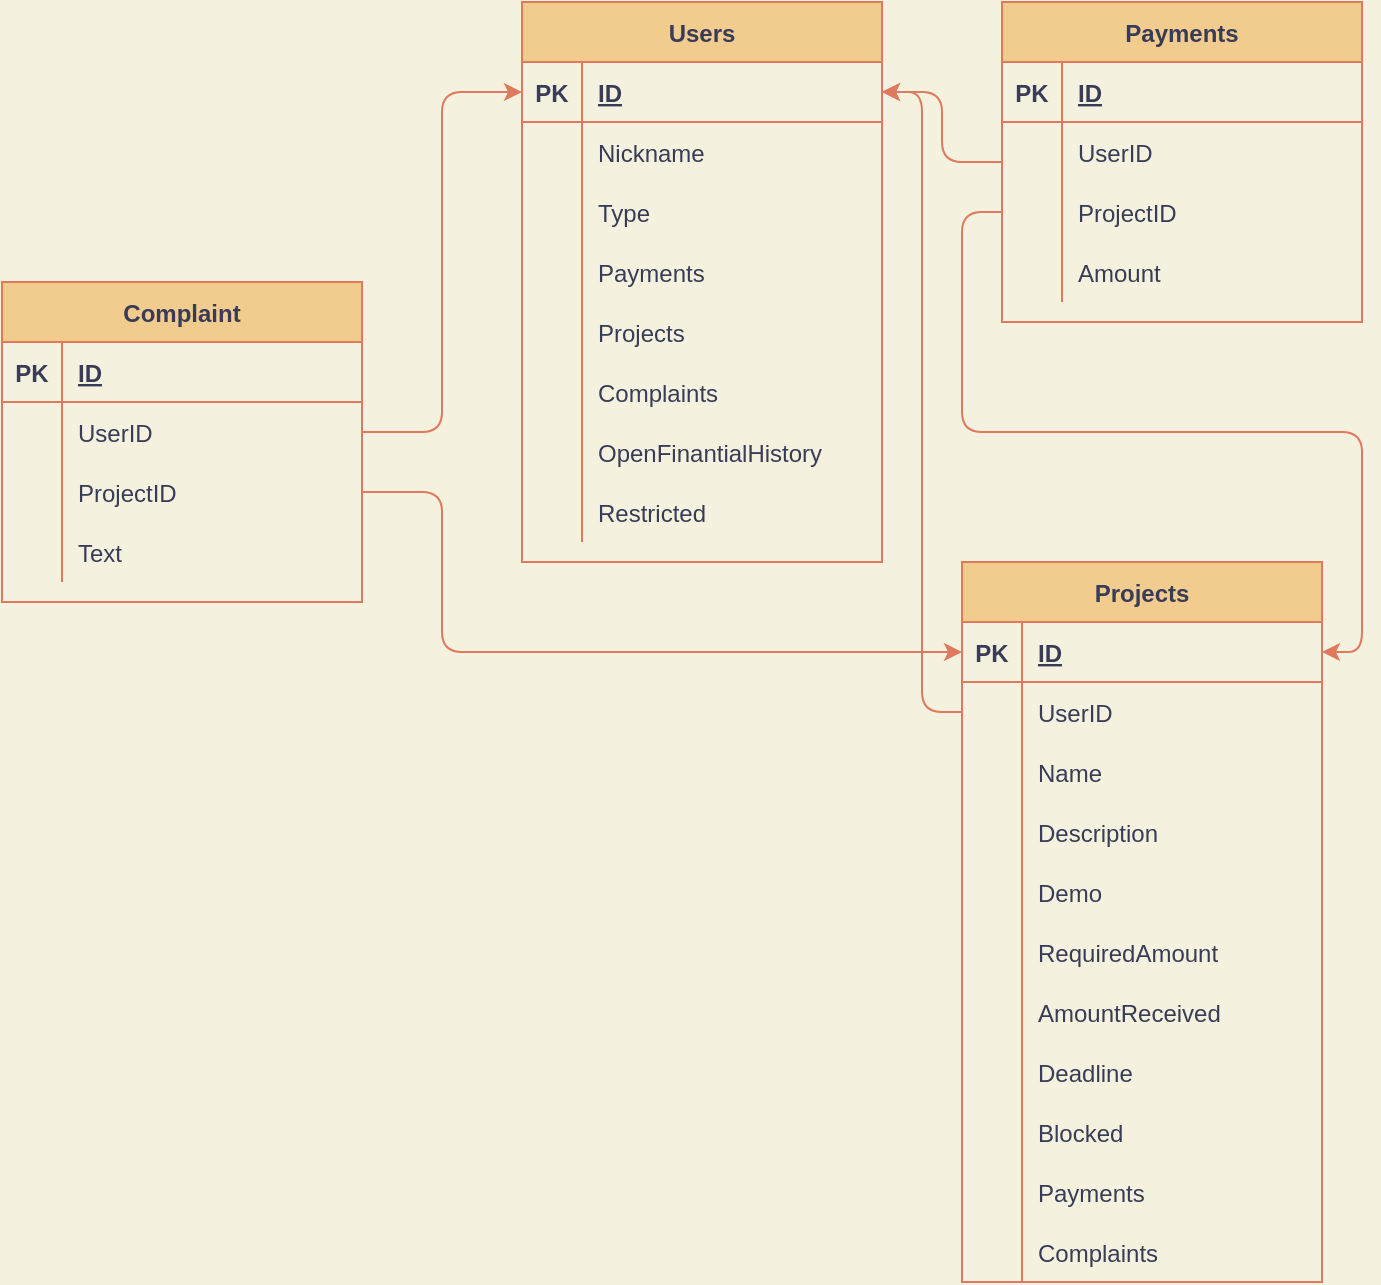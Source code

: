<mxfile version="15.4.0" type="device"><diagram id="lL2KecHEoqLXDaEP8oUl" name="Страница 1"><mxGraphModel dx="710" dy="412" grid="1" gridSize="10" guides="1" tooltips="1" connect="1" arrows="1" fold="1" page="1" pageScale="1" pageWidth="1000" pageHeight="800" background="#F4F1DE" math="0" shadow="0"><root><mxCell id="0"/><mxCell id="1" parent="0"/><mxCell id="gk1wdXyeC8ZPCCCsD1zB-1" value="Users" style="shape=table;startSize=30;container=1;collapsible=1;childLayout=tableLayout;fixedRows=1;rowLines=0;fontStyle=1;align=center;resizeLast=1;fillColor=#F2CC8F;strokeColor=#E07A5F;fontColor=#393C56;" parent="1" vertex="1"><mxGeometry x="290" y="10" width="180" height="280" as="geometry"/></mxCell><mxCell id="gk1wdXyeC8ZPCCCsD1zB-2" value="" style="shape=partialRectangle;collapsible=0;dropTarget=0;pointerEvents=0;fillColor=none;top=0;left=0;bottom=1;right=0;points=[[0,0.5],[1,0.5]];portConstraint=eastwest;strokeColor=#E07A5F;fontColor=#393C56;" parent="gk1wdXyeC8ZPCCCsD1zB-1" vertex="1"><mxGeometry y="30" width="180" height="30" as="geometry"/></mxCell><mxCell id="gk1wdXyeC8ZPCCCsD1zB-3" value="PK" style="shape=partialRectangle;connectable=0;fillColor=none;top=0;left=0;bottom=0;right=0;fontStyle=1;overflow=hidden;strokeColor=#E07A5F;fontColor=#393C56;" parent="gk1wdXyeC8ZPCCCsD1zB-2" vertex="1"><mxGeometry width="30" height="30" as="geometry"><mxRectangle width="30" height="30" as="alternateBounds"/></mxGeometry></mxCell><mxCell id="gk1wdXyeC8ZPCCCsD1zB-4" value="ID" style="shape=partialRectangle;connectable=0;fillColor=none;top=0;left=0;bottom=0;right=0;align=left;spacingLeft=6;fontStyle=5;overflow=hidden;strokeColor=#E07A5F;fontColor=#393C56;" parent="gk1wdXyeC8ZPCCCsD1zB-2" vertex="1"><mxGeometry x="30" width="150" height="30" as="geometry"><mxRectangle width="150" height="30" as="alternateBounds"/></mxGeometry></mxCell><mxCell id="gk1wdXyeC8ZPCCCsD1zB-5" value="" style="shape=partialRectangle;collapsible=0;dropTarget=0;pointerEvents=0;fillColor=none;top=0;left=0;bottom=0;right=0;points=[[0,0.5],[1,0.5]];portConstraint=eastwest;strokeColor=#E07A5F;fontColor=#393C56;" parent="gk1wdXyeC8ZPCCCsD1zB-1" vertex="1"><mxGeometry y="60" width="180" height="30" as="geometry"/></mxCell><mxCell id="gk1wdXyeC8ZPCCCsD1zB-6" value="" style="shape=partialRectangle;connectable=0;fillColor=none;top=0;left=0;bottom=0;right=0;editable=1;overflow=hidden;strokeColor=#E07A5F;fontColor=#393C56;" parent="gk1wdXyeC8ZPCCCsD1zB-5" vertex="1"><mxGeometry width="30" height="30" as="geometry"><mxRectangle width="30" height="30" as="alternateBounds"/></mxGeometry></mxCell><mxCell id="gk1wdXyeC8ZPCCCsD1zB-7" value="Nickname" style="shape=partialRectangle;connectable=0;fillColor=none;top=0;left=0;bottom=0;right=0;align=left;spacingLeft=6;overflow=hidden;strokeColor=#E07A5F;fontColor=#393C56;" parent="gk1wdXyeC8ZPCCCsD1zB-5" vertex="1"><mxGeometry x="30" width="150" height="30" as="geometry"><mxRectangle width="150" height="30" as="alternateBounds"/></mxGeometry></mxCell><mxCell id="gk1wdXyeC8ZPCCCsD1zB-17" value="" style="shape=partialRectangle;collapsible=0;dropTarget=0;pointerEvents=0;fillColor=none;top=0;left=0;bottom=0;right=0;points=[[0,0.5],[1,0.5]];portConstraint=eastwest;strokeColor=#E07A5F;fontColor=#393C56;" parent="gk1wdXyeC8ZPCCCsD1zB-1" vertex="1"><mxGeometry y="90" width="180" height="30" as="geometry"/></mxCell><mxCell id="gk1wdXyeC8ZPCCCsD1zB-18" value="" style="shape=partialRectangle;connectable=0;fillColor=none;top=0;left=0;bottom=0;right=0;editable=1;overflow=hidden;strokeColor=#E07A5F;fontColor=#393C56;" parent="gk1wdXyeC8ZPCCCsD1zB-17" vertex="1"><mxGeometry width="30" height="30" as="geometry"><mxRectangle width="30" height="30" as="alternateBounds"/></mxGeometry></mxCell><mxCell id="gk1wdXyeC8ZPCCCsD1zB-19" value="Type" style="shape=partialRectangle;connectable=0;fillColor=none;top=0;left=0;bottom=0;right=0;align=left;spacingLeft=6;overflow=hidden;strokeColor=#E07A5F;fontColor=#393C56;" parent="gk1wdXyeC8ZPCCCsD1zB-17" vertex="1"><mxGeometry x="30" width="150" height="30" as="geometry"><mxRectangle width="150" height="30" as="alternateBounds"/></mxGeometry></mxCell><mxCell id="gk1wdXyeC8ZPCCCsD1zB-20" value="" style="shape=partialRectangle;collapsible=0;dropTarget=0;pointerEvents=0;fillColor=none;top=0;left=0;bottom=0;right=0;points=[[0,0.5],[1,0.5]];portConstraint=eastwest;strokeColor=#E07A5F;fontColor=#393C56;" parent="gk1wdXyeC8ZPCCCsD1zB-1" vertex="1"><mxGeometry y="120" width="180" height="30" as="geometry"/></mxCell><mxCell id="gk1wdXyeC8ZPCCCsD1zB-21" value="" style="shape=partialRectangle;connectable=0;fillColor=none;top=0;left=0;bottom=0;right=0;editable=1;overflow=hidden;strokeColor=#E07A5F;fontColor=#393C56;" parent="gk1wdXyeC8ZPCCCsD1zB-20" vertex="1"><mxGeometry width="30" height="30" as="geometry"><mxRectangle width="30" height="30" as="alternateBounds"/></mxGeometry></mxCell><mxCell id="gk1wdXyeC8ZPCCCsD1zB-22" value="Payments" style="shape=partialRectangle;connectable=0;fillColor=none;top=0;left=0;bottom=0;right=0;align=left;spacingLeft=6;overflow=hidden;strokeColor=#E07A5F;fontColor=#393C56;" parent="gk1wdXyeC8ZPCCCsD1zB-20" vertex="1"><mxGeometry x="30" width="150" height="30" as="geometry"><mxRectangle width="150" height="30" as="alternateBounds"/></mxGeometry></mxCell><mxCell id="gk1wdXyeC8ZPCCCsD1zB-23" value="" style="shape=partialRectangle;collapsible=0;dropTarget=0;pointerEvents=0;fillColor=none;top=0;left=0;bottom=0;right=0;points=[[0,0.5],[1,0.5]];portConstraint=eastwest;strokeColor=#E07A5F;fontColor=#393C56;" parent="gk1wdXyeC8ZPCCCsD1zB-1" vertex="1"><mxGeometry y="150" width="180" height="30" as="geometry"/></mxCell><mxCell id="gk1wdXyeC8ZPCCCsD1zB-24" value="" style="shape=partialRectangle;connectable=0;fillColor=none;top=0;left=0;bottom=0;right=0;editable=1;overflow=hidden;strokeColor=#E07A5F;fontColor=#393C56;" parent="gk1wdXyeC8ZPCCCsD1zB-23" vertex="1"><mxGeometry width="30" height="30" as="geometry"><mxRectangle width="30" height="30" as="alternateBounds"/></mxGeometry></mxCell><mxCell id="gk1wdXyeC8ZPCCCsD1zB-25" value="Projects" style="shape=partialRectangle;connectable=0;fillColor=none;top=0;left=0;bottom=0;right=0;align=left;spacingLeft=6;overflow=hidden;strokeColor=#E07A5F;fontColor=#393C56;" parent="gk1wdXyeC8ZPCCCsD1zB-23" vertex="1"><mxGeometry x="30" width="150" height="30" as="geometry"><mxRectangle width="150" height="30" as="alternateBounds"/></mxGeometry></mxCell><mxCell id="OUejm_RmadkvLGZbNN4_-1" value="" style="shape=partialRectangle;collapsible=0;dropTarget=0;pointerEvents=0;fillColor=none;top=0;left=0;bottom=0;right=0;points=[[0,0.5],[1,0.5]];portConstraint=eastwest;strokeColor=#E07A5F;fontColor=#393C56;" parent="gk1wdXyeC8ZPCCCsD1zB-1" vertex="1"><mxGeometry y="180" width="180" height="30" as="geometry"/></mxCell><mxCell id="OUejm_RmadkvLGZbNN4_-2" value="" style="shape=partialRectangle;connectable=0;fillColor=none;top=0;left=0;bottom=0;right=0;editable=1;overflow=hidden;strokeColor=#E07A5F;fontColor=#393C56;" parent="OUejm_RmadkvLGZbNN4_-1" vertex="1"><mxGeometry width="30" height="30" as="geometry"><mxRectangle width="30" height="30" as="alternateBounds"/></mxGeometry></mxCell><mxCell id="OUejm_RmadkvLGZbNN4_-3" value="Complaints" style="shape=partialRectangle;connectable=0;fillColor=none;top=0;left=0;bottom=0;right=0;align=left;spacingLeft=6;overflow=hidden;strokeColor=#E07A5F;fontColor=#393C56;" parent="OUejm_RmadkvLGZbNN4_-1" vertex="1"><mxGeometry x="30" width="150" height="30" as="geometry"><mxRectangle width="150" height="30" as="alternateBounds"/></mxGeometry></mxCell><mxCell id="gk1wdXyeC8ZPCCCsD1zB-26" value="" style="shape=partialRectangle;collapsible=0;dropTarget=0;pointerEvents=0;fillColor=none;top=0;left=0;bottom=0;right=0;points=[[0,0.5],[1,0.5]];portConstraint=eastwest;strokeColor=#E07A5F;fontColor=#393C56;" parent="gk1wdXyeC8ZPCCCsD1zB-1" vertex="1"><mxGeometry y="210" width="180" height="30" as="geometry"/></mxCell><mxCell id="gk1wdXyeC8ZPCCCsD1zB-27" value="" style="shape=partialRectangle;connectable=0;fillColor=none;top=0;left=0;bottom=0;right=0;editable=1;overflow=hidden;strokeColor=#E07A5F;fontColor=#393C56;" parent="gk1wdXyeC8ZPCCCsD1zB-26" vertex="1"><mxGeometry width="30" height="30" as="geometry"><mxRectangle width="30" height="30" as="alternateBounds"/></mxGeometry></mxCell><mxCell id="gk1wdXyeC8ZPCCCsD1zB-28" value="OpenFinantialHistory" style="shape=partialRectangle;connectable=0;fillColor=none;top=0;left=0;bottom=0;right=0;align=left;spacingLeft=6;overflow=hidden;strokeColor=#E07A5F;fontColor=#393C56;" parent="gk1wdXyeC8ZPCCCsD1zB-26" vertex="1"><mxGeometry x="30" width="150" height="30" as="geometry"><mxRectangle width="150" height="30" as="alternateBounds"/></mxGeometry></mxCell><mxCell id="gk1wdXyeC8ZPCCCsD1zB-134" value="" style="shape=partialRectangle;collapsible=0;dropTarget=0;pointerEvents=0;fillColor=none;top=0;left=0;bottom=0;right=0;points=[[0,0.5],[1,0.5]];portConstraint=eastwest;strokeColor=#E07A5F;fontColor=#393C56;" parent="gk1wdXyeC8ZPCCCsD1zB-1" vertex="1"><mxGeometry y="240" width="180" height="30" as="geometry"/></mxCell><mxCell id="gk1wdXyeC8ZPCCCsD1zB-135" value="" style="shape=partialRectangle;connectable=0;fillColor=none;top=0;left=0;bottom=0;right=0;editable=1;overflow=hidden;strokeColor=#E07A5F;fontColor=#393C56;" parent="gk1wdXyeC8ZPCCCsD1zB-134" vertex="1"><mxGeometry width="30" height="30" as="geometry"><mxRectangle width="30" height="30" as="alternateBounds"/></mxGeometry></mxCell><mxCell id="gk1wdXyeC8ZPCCCsD1zB-136" value="Restricted" style="shape=partialRectangle;connectable=0;fillColor=none;top=0;left=0;bottom=0;right=0;align=left;spacingLeft=6;overflow=hidden;strokeColor=#E07A5F;fontColor=#393C56;" parent="gk1wdXyeC8ZPCCCsD1zB-134" vertex="1"><mxGeometry x="30" width="150" height="30" as="geometry"><mxRectangle width="150" height="30" as="alternateBounds"/></mxGeometry></mxCell><mxCell id="gk1wdXyeC8ZPCCCsD1zB-164" style="edgeStyle=orthogonalEdgeStyle;curved=0;rounded=1;sketch=0;orthogonalLoop=1;jettySize=auto;html=1;entryX=1;entryY=0.5;entryDx=0;entryDy=0;fontColor=#393C56;strokeColor=#E07A5F;labelBackgroundColor=#F4F1DE;" parent="1" source="gk1wdXyeC8ZPCCCsD1zB-29" target="gk1wdXyeC8ZPCCCsD1zB-2" edge="1"><mxGeometry relative="1" as="geometry"/></mxCell><mxCell id="gk1wdXyeC8ZPCCCsD1zB-29" value="Payments" style="shape=table;startSize=30;container=1;collapsible=1;childLayout=tableLayout;fixedRows=1;rowLines=0;fontStyle=1;align=center;resizeLast=1;fillColor=#F2CC8F;strokeColor=#E07A5F;fontColor=#393C56;" parent="1" vertex="1"><mxGeometry x="530" y="10" width="180" height="160" as="geometry"><mxRectangle x="530" y="10" width="90" height="30" as="alternateBounds"/></mxGeometry></mxCell><mxCell id="gk1wdXyeC8ZPCCCsD1zB-30" value="" style="shape=partialRectangle;collapsible=0;dropTarget=0;pointerEvents=0;fillColor=none;top=0;left=0;bottom=1;right=0;points=[[0,0.5],[1,0.5]];portConstraint=eastwest;strokeColor=#E07A5F;fontColor=#393C56;" parent="gk1wdXyeC8ZPCCCsD1zB-29" vertex="1"><mxGeometry y="30" width="180" height="30" as="geometry"/></mxCell><mxCell id="gk1wdXyeC8ZPCCCsD1zB-31" value="PK" style="shape=partialRectangle;connectable=0;fillColor=none;top=0;left=0;bottom=0;right=0;fontStyle=1;overflow=hidden;strokeColor=#E07A5F;fontColor=#393C56;" parent="gk1wdXyeC8ZPCCCsD1zB-30" vertex="1"><mxGeometry width="30" height="30" as="geometry"><mxRectangle width="30" height="30" as="alternateBounds"/></mxGeometry></mxCell><mxCell id="gk1wdXyeC8ZPCCCsD1zB-32" value="ID" style="shape=partialRectangle;connectable=0;fillColor=none;top=0;left=0;bottom=0;right=0;align=left;spacingLeft=6;fontStyle=5;overflow=hidden;strokeColor=#E07A5F;fontColor=#393C56;" parent="gk1wdXyeC8ZPCCCsD1zB-30" vertex="1"><mxGeometry x="30" width="150" height="30" as="geometry"><mxRectangle width="150" height="30" as="alternateBounds"/></mxGeometry></mxCell><mxCell id="gk1wdXyeC8ZPCCCsD1zB-33" value="" style="shape=partialRectangle;collapsible=0;dropTarget=0;pointerEvents=0;fillColor=none;top=0;left=0;bottom=0;right=0;points=[[0,0.5],[1,0.5]];portConstraint=eastwest;strokeColor=#E07A5F;fontColor=#393C56;" parent="gk1wdXyeC8ZPCCCsD1zB-29" vertex="1"><mxGeometry y="60" width="180" height="30" as="geometry"/></mxCell><mxCell id="gk1wdXyeC8ZPCCCsD1zB-34" value="" style="shape=partialRectangle;connectable=0;fillColor=none;top=0;left=0;bottom=0;right=0;editable=1;overflow=hidden;strokeColor=#E07A5F;fontColor=#393C56;" parent="gk1wdXyeC8ZPCCCsD1zB-33" vertex="1"><mxGeometry width="30" height="30" as="geometry"><mxRectangle width="30" height="30" as="alternateBounds"/></mxGeometry></mxCell><mxCell id="gk1wdXyeC8ZPCCCsD1zB-35" value="UserID" style="shape=partialRectangle;connectable=0;fillColor=none;top=0;left=0;bottom=0;right=0;align=left;spacingLeft=6;overflow=hidden;strokeColor=#E07A5F;fontColor=#393C56;" parent="gk1wdXyeC8ZPCCCsD1zB-33" vertex="1"><mxGeometry x="30" width="150" height="30" as="geometry"><mxRectangle width="150" height="30" as="alternateBounds"/></mxGeometry></mxCell><mxCell id="gk1wdXyeC8ZPCCCsD1zB-36" value="" style="shape=partialRectangle;collapsible=0;dropTarget=0;pointerEvents=0;fillColor=none;top=0;left=0;bottom=0;right=0;points=[[0,0.5],[1,0.5]];portConstraint=eastwest;strokeColor=#E07A5F;fontColor=#393C56;" parent="gk1wdXyeC8ZPCCCsD1zB-29" vertex="1"><mxGeometry y="90" width="180" height="30" as="geometry"/></mxCell><mxCell id="gk1wdXyeC8ZPCCCsD1zB-37" value="" style="shape=partialRectangle;connectable=0;fillColor=none;top=0;left=0;bottom=0;right=0;editable=1;overflow=hidden;strokeColor=#E07A5F;fontColor=#393C56;" parent="gk1wdXyeC8ZPCCCsD1zB-36" vertex="1"><mxGeometry width="30" height="30" as="geometry"><mxRectangle width="30" height="30" as="alternateBounds"/></mxGeometry></mxCell><mxCell id="gk1wdXyeC8ZPCCCsD1zB-38" value="ProjectID" style="shape=partialRectangle;connectable=0;fillColor=none;top=0;left=0;bottom=0;right=0;align=left;spacingLeft=6;overflow=hidden;strokeColor=#E07A5F;fontColor=#393C56;" parent="gk1wdXyeC8ZPCCCsD1zB-36" vertex="1"><mxGeometry x="30" width="150" height="30" as="geometry"><mxRectangle width="150" height="30" as="alternateBounds"/></mxGeometry></mxCell><mxCell id="gk1wdXyeC8ZPCCCsD1zB-39" value="" style="shape=partialRectangle;collapsible=0;dropTarget=0;pointerEvents=0;fillColor=none;top=0;left=0;bottom=0;right=0;points=[[0,0.5],[1,0.5]];portConstraint=eastwest;strokeColor=#E07A5F;fontColor=#393C56;" parent="gk1wdXyeC8ZPCCCsD1zB-29" vertex="1"><mxGeometry y="120" width="180" height="30" as="geometry"/></mxCell><mxCell id="gk1wdXyeC8ZPCCCsD1zB-40" value="" style="shape=partialRectangle;connectable=0;fillColor=none;top=0;left=0;bottom=0;right=0;editable=1;overflow=hidden;strokeColor=#E07A5F;fontColor=#393C56;" parent="gk1wdXyeC8ZPCCCsD1zB-39" vertex="1"><mxGeometry width="30" height="30" as="geometry"><mxRectangle width="30" height="30" as="alternateBounds"/></mxGeometry></mxCell><mxCell id="gk1wdXyeC8ZPCCCsD1zB-41" value="Amount" style="shape=partialRectangle;connectable=0;fillColor=none;top=0;left=0;bottom=0;right=0;align=left;spacingLeft=6;overflow=hidden;strokeColor=#E07A5F;fontColor=#393C56;" parent="gk1wdXyeC8ZPCCCsD1zB-39" vertex="1"><mxGeometry x="30" width="150" height="30" as="geometry"><mxRectangle width="150" height="30" as="alternateBounds"/></mxGeometry></mxCell><mxCell id="gk1wdXyeC8ZPCCCsD1zB-44" value="Projects" style="shape=table;startSize=30;container=1;collapsible=1;childLayout=tableLayout;fixedRows=1;rowLines=0;fontStyle=1;align=center;resizeLast=1;fillColor=#F2CC8F;strokeColor=#E07A5F;fontColor=#393C56;" parent="1" vertex="1"><mxGeometry x="510" y="290" width="180" height="360" as="geometry"/></mxCell><mxCell id="gk1wdXyeC8ZPCCCsD1zB-45" value="" style="shape=partialRectangle;collapsible=0;dropTarget=0;pointerEvents=0;fillColor=none;top=0;left=0;bottom=1;right=0;points=[[0,0.5],[1,0.5]];portConstraint=eastwest;strokeColor=#E07A5F;fontColor=#393C56;" parent="gk1wdXyeC8ZPCCCsD1zB-44" vertex="1"><mxGeometry y="30" width="180" height="30" as="geometry"/></mxCell><mxCell id="gk1wdXyeC8ZPCCCsD1zB-46" value="PK" style="shape=partialRectangle;connectable=0;fillColor=none;top=0;left=0;bottom=0;right=0;fontStyle=1;overflow=hidden;strokeColor=#E07A5F;fontColor=#393C56;" parent="gk1wdXyeC8ZPCCCsD1zB-45" vertex="1"><mxGeometry width="30" height="30" as="geometry"><mxRectangle width="30" height="30" as="alternateBounds"/></mxGeometry></mxCell><mxCell id="gk1wdXyeC8ZPCCCsD1zB-47" value="ID" style="shape=partialRectangle;connectable=0;fillColor=none;top=0;left=0;bottom=0;right=0;align=left;spacingLeft=6;fontStyle=5;overflow=hidden;strokeColor=#E07A5F;fontColor=#393C56;" parent="gk1wdXyeC8ZPCCCsD1zB-45" vertex="1"><mxGeometry x="30" width="150" height="30" as="geometry"><mxRectangle width="150" height="30" as="alternateBounds"/></mxGeometry></mxCell><mxCell id="gk1wdXyeC8ZPCCCsD1zB-105" value="" style="shape=partialRectangle;collapsible=0;dropTarget=0;pointerEvents=0;fillColor=none;top=0;left=0;bottom=0;right=0;points=[[0,0.5],[1,0.5]];portConstraint=eastwest;strokeColor=#E07A5F;fontColor=#393C56;" parent="gk1wdXyeC8ZPCCCsD1zB-44" vertex="1"><mxGeometry y="60" width="180" height="30" as="geometry"/></mxCell><mxCell id="gk1wdXyeC8ZPCCCsD1zB-106" value="" style="shape=partialRectangle;connectable=0;fillColor=none;top=0;left=0;bottom=0;right=0;editable=1;overflow=hidden;strokeColor=#E07A5F;fontColor=#393C56;" parent="gk1wdXyeC8ZPCCCsD1zB-105" vertex="1"><mxGeometry width="30" height="30" as="geometry"><mxRectangle width="30" height="30" as="alternateBounds"/></mxGeometry></mxCell><mxCell id="gk1wdXyeC8ZPCCCsD1zB-107" value="UserID" style="shape=partialRectangle;connectable=0;fillColor=none;top=0;left=0;bottom=0;right=0;align=left;spacingLeft=6;overflow=hidden;strokeColor=#E07A5F;fontColor=#393C56;" parent="gk1wdXyeC8ZPCCCsD1zB-105" vertex="1"><mxGeometry x="30" width="150" height="30" as="geometry"><mxRectangle width="150" height="30" as="alternateBounds"/></mxGeometry></mxCell><mxCell id="gk1wdXyeC8ZPCCCsD1zB-48" value="" style="shape=partialRectangle;collapsible=0;dropTarget=0;pointerEvents=0;fillColor=none;top=0;left=0;bottom=0;right=0;points=[[0,0.5],[1,0.5]];portConstraint=eastwest;strokeColor=#E07A5F;fontColor=#393C56;" parent="gk1wdXyeC8ZPCCCsD1zB-44" vertex="1"><mxGeometry y="90" width="180" height="30" as="geometry"/></mxCell><mxCell id="gk1wdXyeC8ZPCCCsD1zB-49" value="" style="shape=partialRectangle;connectable=0;fillColor=none;top=0;left=0;bottom=0;right=0;editable=1;overflow=hidden;strokeColor=#E07A5F;fontColor=#393C56;" parent="gk1wdXyeC8ZPCCCsD1zB-48" vertex="1"><mxGeometry width="30" height="30" as="geometry"><mxRectangle width="30" height="30" as="alternateBounds"/></mxGeometry></mxCell><mxCell id="gk1wdXyeC8ZPCCCsD1zB-50" value="Name    " style="shape=partialRectangle;connectable=0;fillColor=none;top=0;left=0;bottom=0;right=0;align=left;spacingLeft=6;overflow=hidden;strokeColor=#E07A5F;fontColor=#393C56;" parent="gk1wdXyeC8ZPCCCsD1zB-48" vertex="1"><mxGeometry x="30" width="150" height="30" as="geometry"><mxRectangle width="150" height="30" as="alternateBounds"/></mxGeometry></mxCell><mxCell id="gk1wdXyeC8ZPCCCsD1zB-51" value="" style="shape=partialRectangle;collapsible=0;dropTarget=0;pointerEvents=0;fillColor=none;top=0;left=0;bottom=0;right=0;points=[[0,0.5],[1,0.5]];portConstraint=eastwest;strokeColor=#E07A5F;fontColor=#393C56;" parent="gk1wdXyeC8ZPCCCsD1zB-44" vertex="1"><mxGeometry y="120" width="180" height="30" as="geometry"/></mxCell><mxCell id="gk1wdXyeC8ZPCCCsD1zB-52" value="" style="shape=partialRectangle;connectable=0;fillColor=none;top=0;left=0;bottom=0;right=0;editable=1;overflow=hidden;strokeColor=#E07A5F;fontColor=#393C56;" parent="gk1wdXyeC8ZPCCCsD1zB-51" vertex="1"><mxGeometry width="30" height="30" as="geometry"><mxRectangle width="30" height="30" as="alternateBounds"/></mxGeometry></mxCell><mxCell id="gk1wdXyeC8ZPCCCsD1zB-53" value="Description" style="shape=partialRectangle;connectable=0;fillColor=none;top=0;left=0;bottom=0;right=0;align=left;spacingLeft=6;overflow=hidden;strokeColor=#E07A5F;fontColor=#393C56;" parent="gk1wdXyeC8ZPCCCsD1zB-51" vertex="1"><mxGeometry x="30" width="150" height="30" as="geometry"><mxRectangle width="150" height="30" as="alternateBounds"/></mxGeometry></mxCell><mxCell id="gk1wdXyeC8ZPCCCsD1zB-54" value="" style="shape=partialRectangle;collapsible=0;dropTarget=0;pointerEvents=0;fillColor=none;top=0;left=0;bottom=0;right=0;points=[[0,0.5],[1,0.5]];portConstraint=eastwest;strokeColor=#E07A5F;fontColor=#393C56;" parent="gk1wdXyeC8ZPCCCsD1zB-44" vertex="1"><mxGeometry y="150" width="180" height="30" as="geometry"/></mxCell><mxCell id="gk1wdXyeC8ZPCCCsD1zB-55" value="" style="shape=partialRectangle;connectable=0;fillColor=none;top=0;left=0;bottom=0;right=0;editable=1;overflow=hidden;strokeColor=#E07A5F;fontColor=#393C56;" parent="gk1wdXyeC8ZPCCCsD1zB-54" vertex="1"><mxGeometry width="30" height="30" as="geometry"><mxRectangle width="30" height="30" as="alternateBounds"/></mxGeometry></mxCell><mxCell id="gk1wdXyeC8ZPCCCsD1zB-56" value="Demo" style="shape=partialRectangle;connectable=0;fillColor=none;top=0;left=0;bottom=0;right=0;align=left;spacingLeft=6;overflow=hidden;strokeColor=#E07A5F;fontColor=#393C56;" parent="gk1wdXyeC8ZPCCCsD1zB-54" vertex="1"><mxGeometry x="30" width="150" height="30" as="geometry"><mxRectangle width="150" height="30" as="alternateBounds"/></mxGeometry></mxCell><mxCell id="gk1wdXyeC8ZPCCCsD1zB-57" value="" style="shape=partialRectangle;collapsible=0;dropTarget=0;pointerEvents=0;fillColor=none;top=0;left=0;bottom=0;right=0;points=[[0,0.5],[1,0.5]];portConstraint=eastwest;strokeColor=#E07A5F;fontColor=#393C56;" parent="gk1wdXyeC8ZPCCCsD1zB-44" vertex="1"><mxGeometry y="180" width="180" height="30" as="geometry"/></mxCell><mxCell id="gk1wdXyeC8ZPCCCsD1zB-58" value="" style="shape=partialRectangle;connectable=0;fillColor=none;top=0;left=0;bottom=0;right=0;editable=1;overflow=hidden;strokeColor=#E07A5F;fontColor=#393C56;" parent="gk1wdXyeC8ZPCCCsD1zB-57" vertex="1"><mxGeometry width="30" height="30" as="geometry"><mxRectangle width="30" height="30" as="alternateBounds"/></mxGeometry></mxCell><mxCell id="gk1wdXyeC8ZPCCCsD1zB-59" value="RequiredAmount" style="shape=partialRectangle;connectable=0;fillColor=none;top=0;left=0;bottom=0;right=0;align=left;spacingLeft=6;overflow=hidden;strokeColor=#E07A5F;fontColor=#393C56;" parent="gk1wdXyeC8ZPCCCsD1zB-57" vertex="1"><mxGeometry x="30" width="150" height="30" as="geometry"><mxRectangle width="150" height="30" as="alternateBounds"/></mxGeometry></mxCell><mxCell id="gk1wdXyeC8ZPCCCsD1zB-131" value="" style="shape=partialRectangle;collapsible=0;dropTarget=0;pointerEvents=0;fillColor=none;top=0;left=0;bottom=0;right=0;points=[[0,0.5],[1,0.5]];portConstraint=eastwest;strokeColor=#E07A5F;fontColor=#393C56;" parent="gk1wdXyeC8ZPCCCsD1zB-44" vertex="1"><mxGeometry y="210" width="180" height="30" as="geometry"/></mxCell><mxCell id="gk1wdXyeC8ZPCCCsD1zB-132" value="" style="shape=partialRectangle;connectable=0;fillColor=none;top=0;left=0;bottom=0;right=0;editable=1;overflow=hidden;strokeColor=#E07A5F;fontColor=#393C56;" parent="gk1wdXyeC8ZPCCCsD1zB-131" vertex="1"><mxGeometry width="30" height="30" as="geometry"><mxRectangle width="30" height="30" as="alternateBounds"/></mxGeometry></mxCell><mxCell id="gk1wdXyeC8ZPCCCsD1zB-133" value="AmountReceived" style="shape=partialRectangle;connectable=0;top=0;left=0;bottom=0;right=0;align=left;spacingLeft=6;overflow=hidden;opacity=0;fillColor=#F2CC8F;strokeColor=#E07A5F;fontColor=#393C56;" parent="gk1wdXyeC8ZPCCCsD1zB-131" vertex="1"><mxGeometry x="30" width="150" height="30" as="geometry"><mxRectangle width="150" height="30" as="alternateBounds"/></mxGeometry></mxCell><mxCell id="gk1wdXyeC8ZPCCCsD1zB-60" value="" style="shape=partialRectangle;collapsible=0;dropTarget=0;pointerEvents=0;fillColor=none;top=0;left=0;bottom=0;right=0;points=[[0,0.5],[1,0.5]];portConstraint=eastwest;strokeColor=#E07A5F;fontColor=#393C56;" parent="gk1wdXyeC8ZPCCCsD1zB-44" vertex="1"><mxGeometry y="240" width="180" height="30" as="geometry"/></mxCell><mxCell id="gk1wdXyeC8ZPCCCsD1zB-61" value="" style="shape=partialRectangle;connectable=0;fillColor=none;top=0;left=0;bottom=0;right=0;editable=1;overflow=hidden;strokeColor=#E07A5F;fontColor=#393C56;" parent="gk1wdXyeC8ZPCCCsD1zB-60" vertex="1"><mxGeometry width="30" height="30" as="geometry"><mxRectangle width="30" height="30" as="alternateBounds"/></mxGeometry></mxCell><mxCell id="gk1wdXyeC8ZPCCCsD1zB-62" value="Deadline" style="shape=partialRectangle;connectable=0;fillColor=none;top=0;left=0;bottom=0;right=0;align=left;spacingLeft=6;overflow=hidden;strokeColor=#E07A5F;fontColor=#393C56;" parent="gk1wdXyeC8ZPCCCsD1zB-60" vertex="1"><mxGeometry x="30" width="150" height="30" as="geometry"><mxRectangle width="150" height="30" as="alternateBounds"/></mxGeometry></mxCell><mxCell id="gk1wdXyeC8ZPCCCsD1zB-137" value="" style="shape=partialRectangle;collapsible=0;dropTarget=0;pointerEvents=0;fillColor=none;top=0;left=0;bottom=0;right=0;points=[[0,0.5],[1,0.5]];portConstraint=eastwest;strokeColor=#E07A5F;fontColor=#393C56;" parent="gk1wdXyeC8ZPCCCsD1zB-44" vertex="1"><mxGeometry y="270" width="180" height="30" as="geometry"/></mxCell><mxCell id="gk1wdXyeC8ZPCCCsD1zB-138" value="" style="shape=partialRectangle;connectable=0;fillColor=none;top=0;left=0;bottom=0;right=0;editable=1;overflow=hidden;strokeColor=#E07A5F;fontColor=#393C56;" parent="gk1wdXyeC8ZPCCCsD1zB-137" vertex="1"><mxGeometry width="30" height="30" as="geometry"><mxRectangle width="30" height="30" as="alternateBounds"/></mxGeometry></mxCell><mxCell id="gk1wdXyeC8ZPCCCsD1zB-139" value="Blocked" style="shape=partialRectangle;connectable=0;fillColor=none;top=0;left=0;bottom=0;right=0;align=left;spacingLeft=6;overflow=hidden;strokeColor=#E07A5F;fontColor=#393C56;" parent="gk1wdXyeC8ZPCCCsD1zB-137" vertex="1"><mxGeometry x="30" width="150" height="30" as="geometry"><mxRectangle width="150" height="30" as="alternateBounds"/></mxGeometry></mxCell><mxCell id="gk1wdXyeC8ZPCCCsD1zB-167" value="" style="shape=partialRectangle;collapsible=0;dropTarget=0;pointerEvents=0;fillColor=none;top=0;left=0;bottom=0;right=0;points=[[0,0.5],[1,0.5]];portConstraint=eastwest;strokeColor=#E07A5F;fontColor=#393C56;" parent="gk1wdXyeC8ZPCCCsD1zB-44" vertex="1"><mxGeometry y="300" width="180" height="30" as="geometry"/></mxCell><mxCell id="gk1wdXyeC8ZPCCCsD1zB-168" value="" style="shape=partialRectangle;connectable=0;fillColor=none;top=0;left=0;bottom=0;right=0;editable=1;overflow=hidden;strokeColor=#E07A5F;fontColor=#393C56;" parent="gk1wdXyeC8ZPCCCsD1zB-167" vertex="1"><mxGeometry width="30" height="30" as="geometry"><mxRectangle width="30" height="30" as="alternateBounds"/></mxGeometry></mxCell><mxCell id="gk1wdXyeC8ZPCCCsD1zB-169" value="Payments" style="shape=partialRectangle;connectable=0;top=0;left=0;bottom=0;right=0;align=left;spacingLeft=6;overflow=hidden;opacity=0;fillColor=#F2CC8F;strokeColor=#E07A5F;fontColor=#393C56;" parent="gk1wdXyeC8ZPCCCsD1zB-167" vertex="1"><mxGeometry x="30" width="150" height="30" as="geometry"><mxRectangle width="150" height="30" as="alternateBounds"/></mxGeometry></mxCell><mxCell id="gk1wdXyeC8ZPCCCsD1zB-170" value="" style="shape=partialRectangle;collapsible=0;dropTarget=0;pointerEvents=0;fillColor=none;top=0;left=0;bottom=0;right=0;points=[[0,0.5],[1,0.5]];portConstraint=eastwest;strokeColor=#E07A5F;fontColor=#393C56;" parent="gk1wdXyeC8ZPCCCsD1zB-44" vertex="1"><mxGeometry y="330" width="180" height="30" as="geometry"/></mxCell><mxCell id="gk1wdXyeC8ZPCCCsD1zB-171" value="" style="shape=partialRectangle;connectable=0;fillColor=none;top=0;left=0;bottom=0;right=0;editable=1;overflow=hidden;strokeColor=#E07A5F;fontColor=#393C56;" parent="gk1wdXyeC8ZPCCCsD1zB-170" vertex="1"><mxGeometry width="30" height="30" as="geometry"><mxRectangle width="30" height="30" as="alternateBounds"/></mxGeometry></mxCell><mxCell id="gk1wdXyeC8ZPCCCsD1zB-172" value="Complaints" style="shape=partialRectangle;connectable=0;top=0;left=0;bottom=0;right=0;align=left;spacingLeft=6;overflow=hidden;opacity=0;fillColor=#F2CC8F;strokeColor=#E07A5F;fontColor=#393C56;" parent="gk1wdXyeC8ZPCCCsD1zB-170" vertex="1"><mxGeometry x="30" width="150" height="30" as="geometry"><mxRectangle width="150" height="30" as="alternateBounds"/></mxGeometry></mxCell><mxCell id="gk1wdXyeC8ZPCCCsD1zB-146" value="Complaint" style="shape=table;startSize=30;container=1;collapsible=1;childLayout=tableLayout;fixedRows=1;rowLines=0;fontStyle=1;align=center;resizeLast=1;rounded=0;sketch=0;fontColor=#393C56;strokeColor=#E07A5F;fillColor=#F2CC8F;" parent="1" vertex="1"><mxGeometry x="30" y="150" width="180" height="160" as="geometry"/></mxCell><mxCell id="gk1wdXyeC8ZPCCCsD1zB-147" value="" style="shape=partialRectangle;collapsible=0;dropTarget=0;pointerEvents=0;fillColor=none;top=0;left=0;bottom=1;right=0;points=[[0,0.5],[1,0.5]];portConstraint=eastwest;rounded=0;sketch=0;fontColor=#393C56;strokeColor=#E07A5F;" parent="gk1wdXyeC8ZPCCCsD1zB-146" vertex="1"><mxGeometry y="30" width="180" height="30" as="geometry"/></mxCell><mxCell id="gk1wdXyeC8ZPCCCsD1zB-148" value="PK" style="shape=partialRectangle;connectable=0;fillColor=none;top=0;left=0;bottom=0;right=0;fontStyle=1;overflow=hidden;rounded=0;sketch=0;fontColor=#393C56;strokeColor=#E07A5F;" parent="gk1wdXyeC8ZPCCCsD1zB-147" vertex="1"><mxGeometry width="30" height="30" as="geometry"><mxRectangle width="30" height="30" as="alternateBounds"/></mxGeometry></mxCell><mxCell id="gk1wdXyeC8ZPCCCsD1zB-149" value="ID" style="shape=partialRectangle;connectable=0;fillColor=none;top=0;left=0;bottom=0;right=0;align=left;spacingLeft=6;fontStyle=5;overflow=hidden;rounded=0;sketch=0;fontColor=#393C56;strokeColor=#E07A5F;" parent="gk1wdXyeC8ZPCCCsD1zB-147" vertex="1"><mxGeometry x="30" width="150" height="30" as="geometry"><mxRectangle width="150" height="30" as="alternateBounds"/></mxGeometry></mxCell><mxCell id="gk1wdXyeC8ZPCCCsD1zB-150" value="" style="shape=partialRectangle;collapsible=0;dropTarget=0;pointerEvents=0;fillColor=none;top=0;left=0;bottom=0;right=0;points=[[0,0.5],[1,0.5]];portConstraint=eastwest;rounded=0;sketch=0;fontColor=#393C56;strokeColor=#E07A5F;" parent="gk1wdXyeC8ZPCCCsD1zB-146" vertex="1"><mxGeometry y="60" width="180" height="30" as="geometry"/></mxCell><mxCell id="gk1wdXyeC8ZPCCCsD1zB-151" value="" style="shape=partialRectangle;connectable=0;fillColor=none;top=0;left=0;bottom=0;right=0;editable=1;overflow=hidden;rounded=0;sketch=0;fontColor=#393C56;strokeColor=#E07A5F;" parent="gk1wdXyeC8ZPCCCsD1zB-150" vertex="1"><mxGeometry width="30" height="30" as="geometry"><mxRectangle width="30" height="30" as="alternateBounds"/></mxGeometry></mxCell><mxCell id="gk1wdXyeC8ZPCCCsD1zB-152" value="UserID" style="shape=partialRectangle;connectable=0;fillColor=none;top=0;left=0;bottom=0;right=0;align=left;spacingLeft=6;overflow=hidden;rounded=0;sketch=0;fontColor=#393C56;strokeColor=#E07A5F;" parent="gk1wdXyeC8ZPCCCsD1zB-150" vertex="1"><mxGeometry x="30" width="150" height="30" as="geometry"><mxRectangle width="150" height="30" as="alternateBounds"/></mxGeometry></mxCell><mxCell id="gk1wdXyeC8ZPCCCsD1zB-153" value="" style="shape=partialRectangle;collapsible=0;dropTarget=0;pointerEvents=0;fillColor=none;top=0;left=0;bottom=0;right=0;points=[[0,0.5],[1,0.5]];portConstraint=eastwest;rounded=0;sketch=0;fontColor=#393C56;strokeColor=#E07A5F;" parent="gk1wdXyeC8ZPCCCsD1zB-146" vertex="1"><mxGeometry y="90" width="180" height="30" as="geometry"/></mxCell><mxCell id="gk1wdXyeC8ZPCCCsD1zB-154" value="" style="shape=partialRectangle;connectable=0;fillColor=none;top=0;left=0;bottom=0;right=0;editable=1;overflow=hidden;rounded=0;sketch=0;fontColor=#393C56;strokeColor=#E07A5F;" parent="gk1wdXyeC8ZPCCCsD1zB-153" vertex="1"><mxGeometry width="30" height="30" as="geometry"><mxRectangle width="30" height="30" as="alternateBounds"/></mxGeometry></mxCell><mxCell id="gk1wdXyeC8ZPCCCsD1zB-155" value="ProjectID" style="shape=partialRectangle;connectable=0;fillColor=none;top=0;left=0;bottom=0;right=0;align=left;spacingLeft=6;overflow=hidden;rounded=0;sketch=0;fontColor=#393C56;strokeColor=#E07A5F;" parent="gk1wdXyeC8ZPCCCsD1zB-153" vertex="1"><mxGeometry x="30" width="150" height="30" as="geometry"><mxRectangle width="150" height="30" as="alternateBounds"/></mxGeometry></mxCell><mxCell id="gk1wdXyeC8ZPCCCsD1zB-156" value="" style="shape=partialRectangle;collapsible=0;dropTarget=0;pointerEvents=0;fillColor=none;top=0;left=0;bottom=0;right=0;points=[[0,0.5],[1,0.5]];portConstraint=eastwest;rounded=0;sketch=0;fontColor=#393C56;strokeColor=#E07A5F;" parent="gk1wdXyeC8ZPCCCsD1zB-146" vertex="1"><mxGeometry y="120" width="180" height="30" as="geometry"/></mxCell><mxCell id="gk1wdXyeC8ZPCCCsD1zB-157" value="" style="shape=partialRectangle;connectable=0;fillColor=none;top=0;left=0;bottom=0;right=0;editable=1;overflow=hidden;rounded=0;sketch=0;fontColor=#393C56;strokeColor=#E07A5F;" parent="gk1wdXyeC8ZPCCCsD1zB-156" vertex="1"><mxGeometry width="30" height="30" as="geometry"><mxRectangle width="30" height="30" as="alternateBounds"/></mxGeometry></mxCell><mxCell id="gk1wdXyeC8ZPCCCsD1zB-158" value="Text" style="shape=partialRectangle;connectable=0;fillColor=none;top=0;left=0;bottom=0;right=0;align=left;spacingLeft=6;overflow=hidden;rounded=0;sketch=0;fontColor=#393C56;strokeColor=#E07A5F;" parent="gk1wdXyeC8ZPCCCsD1zB-156" vertex="1"><mxGeometry x="30" width="150" height="30" as="geometry"><mxRectangle width="150" height="30" as="alternateBounds"/></mxGeometry></mxCell><mxCell id="gk1wdXyeC8ZPCCCsD1zB-161" style="edgeStyle=orthogonalEdgeStyle;curved=0;rounded=1;sketch=0;orthogonalLoop=1;jettySize=auto;html=1;entryX=0;entryY=0.5;entryDx=0;entryDy=0;fontColor=#393C56;strokeColor=#E07A5F;labelBackgroundColor=#F4F1DE;" parent="1" source="gk1wdXyeC8ZPCCCsD1zB-150" target="gk1wdXyeC8ZPCCCsD1zB-2" edge="1"><mxGeometry relative="1" as="geometry"/></mxCell><mxCell id="3N84JjTybpZjLnekeuHa-2" style="edgeStyle=orthogonalEdgeStyle;rounded=1;orthogonalLoop=1;jettySize=auto;html=1;fillColor=#fa6800;strokeColor=#E07A5F;entryX=0;entryY=0.5;entryDx=0;entryDy=0;" edge="1" parent="1" source="gk1wdXyeC8ZPCCCsD1zB-153" target="gk1wdXyeC8ZPCCCsD1zB-45"><mxGeometry relative="1" as="geometry"><mxPoint x="500" y="340" as="targetPoint"/><Array as="points"><mxPoint x="250" y="255"/><mxPoint x="250" y="335"/></Array></mxGeometry></mxCell><mxCell id="3N84JjTybpZjLnekeuHa-3" style="edgeStyle=orthogonalEdgeStyle;rounded=1;orthogonalLoop=1;jettySize=auto;html=1;entryX=1;entryY=0.5;entryDx=0;entryDy=0;strokeColor=#E07A5F;" edge="1" parent="1" source="gk1wdXyeC8ZPCCCsD1zB-105" target="gk1wdXyeC8ZPCCCsD1zB-2"><mxGeometry relative="1" as="geometry"/></mxCell><mxCell id="3N84JjTybpZjLnekeuHa-4" style="edgeStyle=orthogonalEdgeStyle;rounded=1;orthogonalLoop=1;jettySize=auto;html=1;entryX=1;entryY=0.5;entryDx=0;entryDy=0;strokeColor=#E07A5F;" edge="1" parent="1" source="gk1wdXyeC8ZPCCCsD1zB-36" target="gk1wdXyeC8ZPCCCsD1zB-45"><mxGeometry relative="1" as="geometry"/></mxCell></root></mxGraphModel></diagram></mxfile>
